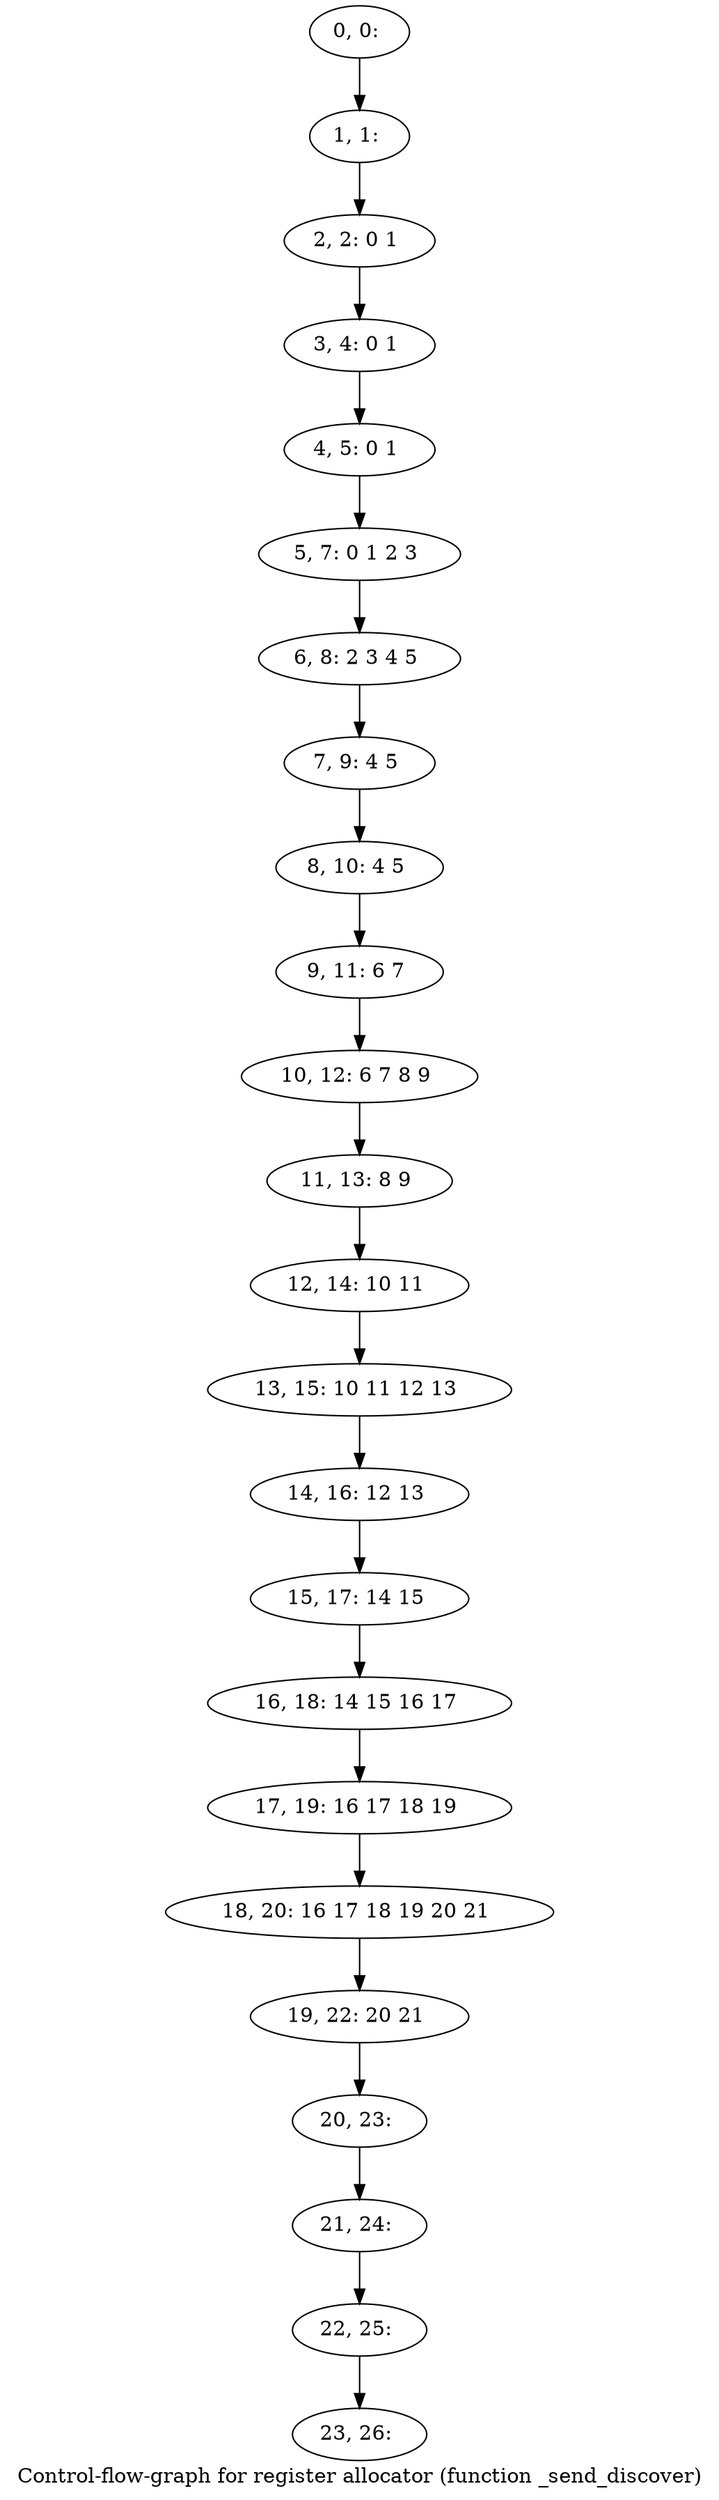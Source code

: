 digraph G {
graph [label="Control-flow-graph for register allocator (function _send_discover)"]
0[label="0, 0: "];
1[label="1, 1: "];
2[label="2, 2: 0 1 "];
3[label="3, 4: 0 1 "];
4[label="4, 5: 0 1 "];
5[label="5, 7: 0 1 2 3 "];
6[label="6, 8: 2 3 4 5 "];
7[label="7, 9: 4 5 "];
8[label="8, 10: 4 5 "];
9[label="9, 11: 6 7 "];
10[label="10, 12: 6 7 8 9 "];
11[label="11, 13: 8 9 "];
12[label="12, 14: 10 11 "];
13[label="13, 15: 10 11 12 13 "];
14[label="14, 16: 12 13 "];
15[label="15, 17: 14 15 "];
16[label="16, 18: 14 15 16 17 "];
17[label="17, 19: 16 17 18 19 "];
18[label="18, 20: 16 17 18 19 20 21 "];
19[label="19, 22: 20 21 "];
20[label="20, 23: "];
21[label="21, 24: "];
22[label="22, 25: "];
23[label="23, 26: "];
0->1 ;
1->2 ;
2->3 ;
3->4 ;
4->5 ;
5->6 ;
6->7 ;
7->8 ;
8->9 ;
9->10 ;
10->11 ;
11->12 ;
12->13 ;
13->14 ;
14->15 ;
15->16 ;
16->17 ;
17->18 ;
18->19 ;
19->20 ;
20->21 ;
21->22 ;
22->23 ;
}
